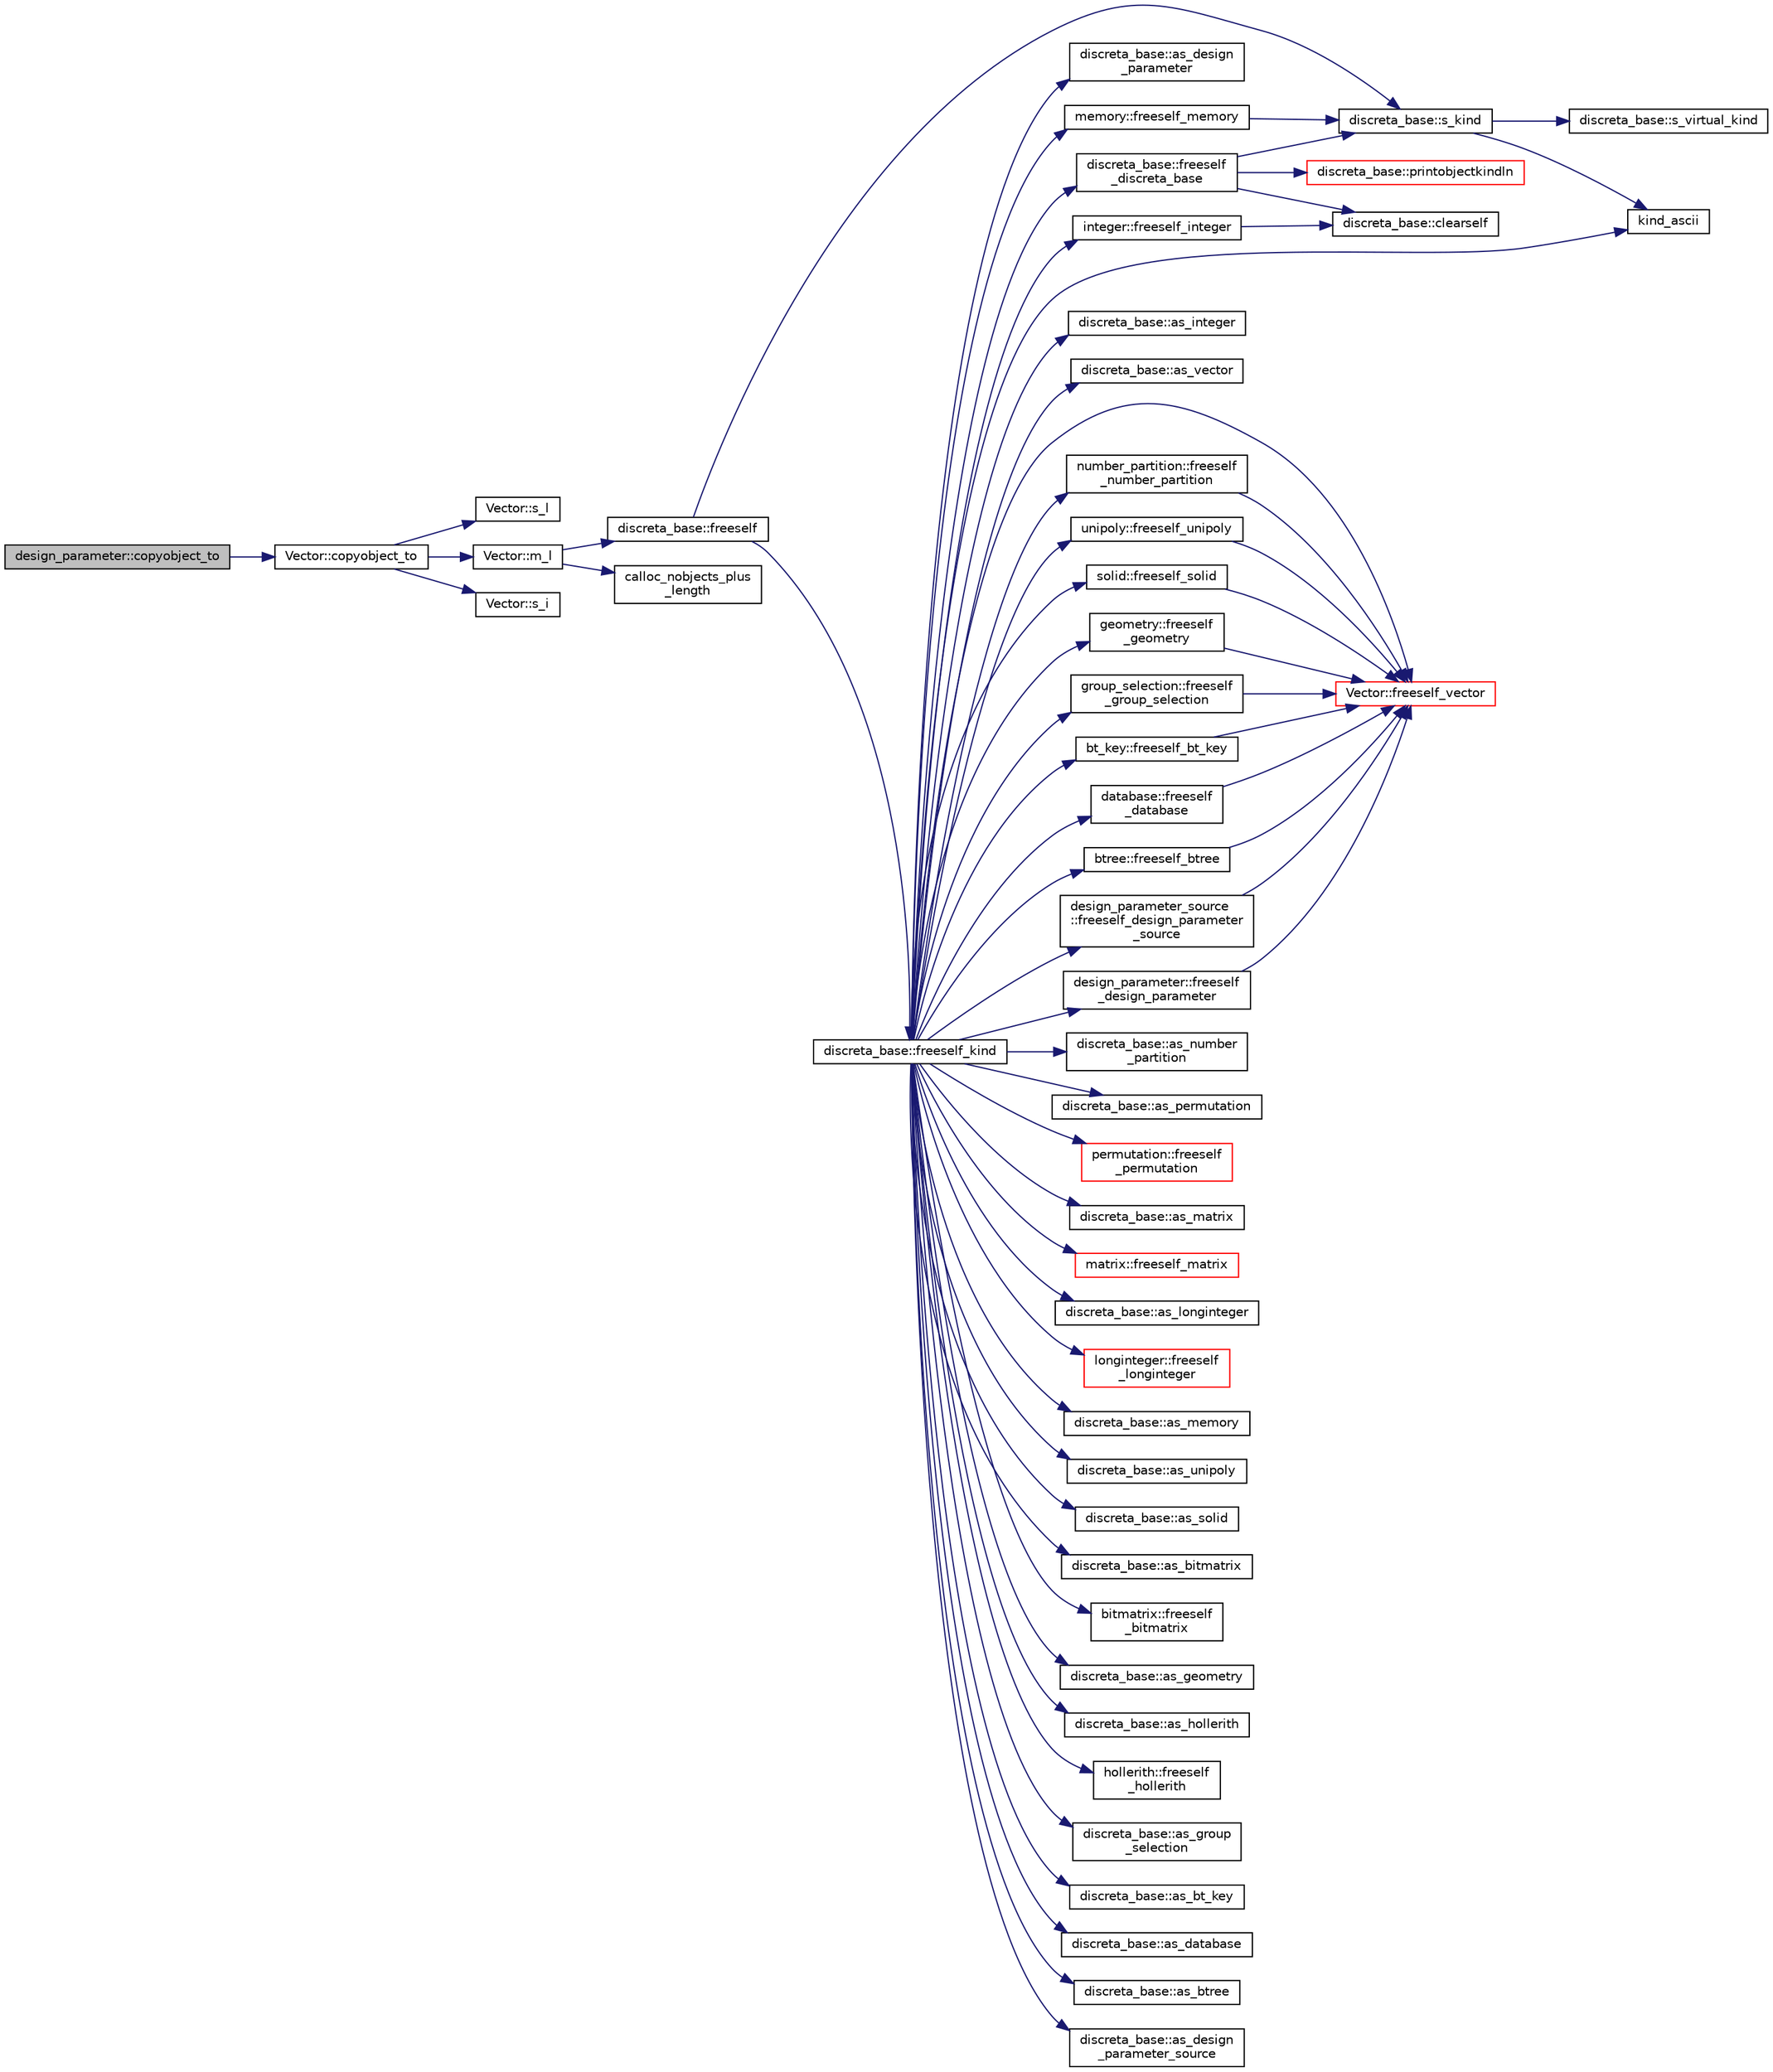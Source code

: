 digraph "design_parameter::copyobject_to"
{
  edge [fontname="Helvetica",fontsize="10",labelfontname="Helvetica",labelfontsize="10"];
  node [fontname="Helvetica",fontsize="10",shape=record];
  rankdir="LR";
  Node366 [label="design_parameter::copyobject_to",height=0.2,width=0.4,color="black", fillcolor="grey75", style="filled", fontcolor="black"];
  Node366 -> Node367 [color="midnightblue",fontsize="10",style="solid",fontname="Helvetica"];
  Node367 [label="Vector::copyobject_to",height=0.2,width=0.4,color="black", fillcolor="white", style="filled",URL="$d5/db2/class_vector.html#af657307f3d344c8cef5d633335a5f484"];
  Node367 -> Node368 [color="midnightblue",fontsize="10",style="solid",fontname="Helvetica"];
  Node368 [label="Vector::s_l",height=0.2,width=0.4,color="black", fillcolor="white", style="filled",URL="$d5/db2/class_vector.html#ad2dc082288f858d22a528832289e0704"];
  Node367 -> Node369 [color="midnightblue",fontsize="10",style="solid",fontname="Helvetica"];
  Node369 [label="Vector::m_l",height=0.2,width=0.4,color="black", fillcolor="white", style="filled",URL="$d5/db2/class_vector.html#a00f5520c2a6b4f5282a1a8bcf8ea74eb"];
  Node369 -> Node370 [color="midnightblue",fontsize="10",style="solid",fontname="Helvetica"];
  Node370 [label="discreta_base::freeself",height=0.2,width=0.4,color="black", fillcolor="white", style="filled",URL="$d7/d71/classdiscreta__base.html#a9a3c9501a562293b5667c11b9174d6e5"];
  Node370 -> Node371 [color="midnightblue",fontsize="10",style="solid",fontname="Helvetica"];
  Node371 [label="discreta_base::freeself_kind",height=0.2,width=0.4,color="black", fillcolor="white", style="filled",URL="$d7/d71/classdiscreta__base.html#a63a23ada2165b3838fab719ed458cec8"];
  Node371 -> Node372 [color="midnightblue",fontsize="10",style="solid",fontname="Helvetica"];
  Node372 [label="discreta_base::freeself\l_discreta_base",height=0.2,width=0.4,color="black", fillcolor="white", style="filled",URL="$d7/d71/classdiscreta__base.html#a8b1ec2cee4566034441e066dc2c027db"];
  Node372 -> Node373 [color="midnightblue",fontsize="10",style="solid",fontname="Helvetica"];
  Node373 [label="discreta_base::s_kind",height=0.2,width=0.4,color="black", fillcolor="white", style="filled",URL="$d7/d71/classdiscreta__base.html#a8a830025c74adbbc3362418a7c2ba157"];
  Node373 -> Node374 [color="midnightblue",fontsize="10",style="solid",fontname="Helvetica"];
  Node374 [label="discreta_base::s_virtual_kind",height=0.2,width=0.4,color="black", fillcolor="white", style="filled",URL="$d7/d71/classdiscreta__base.html#a52778a6d6943a468be083d0785d418fb"];
  Node373 -> Node375 [color="midnightblue",fontsize="10",style="solid",fontname="Helvetica"];
  Node375 [label="kind_ascii",height=0.2,width=0.4,color="black", fillcolor="white", style="filled",URL="$d9/d60/discreta_8h.html#ad0ce825a9f29bc6cec27e1b64cfe27bf"];
  Node372 -> Node376 [color="midnightblue",fontsize="10",style="solid",fontname="Helvetica"];
  Node376 [label="discreta_base::printobjectkindln",height=0.2,width=0.4,color="red", fillcolor="white", style="filled",URL="$d7/d71/classdiscreta__base.html#a677ccc8f392ebedde05e453f8cf59559"];
  Node372 -> Node378 [color="midnightblue",fontsize="10",style="solid",fontname="Helvetica"];
  Node378 [label="discreta_base::clearself",height=0.2,width=0.4,color="black", fillcolor="white", style="filled",URL="$d7/d71/classdiscreta__base.html#acc3985eac311491ab6ea3e409cffd3c4"];
  Node371 -> Node379 [color="midnightblue",fontsize="10",style="solid",fontname="Helvetica"];
  Node379 [label="discreta_base::as_integer",height=0.2,width=0.4,color="black", fillcolor="white", style="filled",URL="$d7/d71/classdiscreta__base.html#a00d7691eaf874fd283d942692fe8dd26"];
  Node371 -> Node380 [color="midnightblue",fontsize="10",style="solid",fontname="Helvetica"];
  Node380 [label="integer::freeself_integer",height=0.2,width=0.4,color="black", fillcolor="white", style="filled",URL="$d0/de5/classinteger.html#a02eb557612c9db1820dd75a77151edc0"];
  Node380 -> Node378 [color="midnightblue",fontsize="10",style="solid",fontname="Helvetica"];
  Node371 -> Node381 [color="midnightblue",fontsize="10",style="solid",fontname="Helvetica"];
  Node381 [label="discreta_base::as_vector",height=0.2,width=0.4,color="black", fillcolor="white", style="filled",URL="$d7/d71/classdiscreta__base.html#a7bdd6cae39c380b128ee9e17e42cf020"];
  Node371 -> Node382 [color="midnightblue",fontsize="10",style="solid",fontname="Helvetica"];
  Node382 [label="Vector::freeself_vector",height=0.2,width=0.4,color="red", fillcolor="white", style="filled",URL="$d5/db2/class_vector.html#ad55c58937ca8fb342247a2c0fb572d20"];
  Node371 -> Node384 [color="midnightblue",fontsize="10",style="solid",fontname="Helvetica"];
  Node384 [label="discreta_base::as_number\l_partition",height=0.2,width=0.4,color="black", fillcolor="white", style="filled",URL="$d7/d71/classdiscreta__base.html#a307aa09de0e925d46697707968ffab00"];
  Node371 -> Node385 [color="midnightblue",fontsize="10",style="solid",fontname="Helvetica"];
  Node385 [label="number_partition::freeself\l_number_partition",height=0.2,width=0.4,color="black", fillcolor="white", style="filled",URL="$df/d50/classnumber__partition.html#aa74111c1c8cd218b654e7b7c1ca42eb5"];
  Node385 -> Node382 [color="midnightblue",fontsize="10",style="solid",fontname="Helvetica"];
  Node371 -> Node386 [color="midnightblue",fontsize="10",style="solid",fontname="Helvetica"];
  Node386 [label="discreta_base::as_permutation",height=0.2,width=0.4,color="black", fillcolor="white", style="filled",URL="$d7/d71/classdiscreta__base.html#aa4e72f36a82984239b12ae831e131098"];
  Node371 -> Node387 [color="midnightblue",fontsize="10",style="solid",fontname="Helvetica"];
  Node387 [label="permutation::freeself\l_permutation",height=0.2,width=0.4,color="red", fillcolor="white", style="filled",URL="$d0/d08/classpermutation.html#a1f86343fa765d71c976d79e5ce372c12"];
  Node371 -> Node388 [color="midnightblue",fontsize="10",style="solid",fontname="Helvetica"];
  Node388 [label="discreta_base::as_matrix",height=0.2,width=0.4,color="black", fillcolor="white", style="filled",URL="$d7/d71/classdiscreta__base.html#ae4d7f56d917a4707b838fbffde6467ff"];
  Node371 -> Node389 [color="midnightblue",fontsize="10",style="solid",fontname="Helvetica"];
  Node389 [label="matrix::freeself_matrix",height=0.2,width=0.4,color="red", fillcolor="white", style="filled",URL="$d1/d8d/classmatrix.html#ab47d61820499f35c15bf82fb6a3b9bd1"];
  Node371 -> Node391 [color="midnightblue",fontsize="10",style="solid",fontname="Helvetica"];
  Node391 [label="discreta_base::as_longinteger",height=0.2,width=0.4,color="black", fillcolor="white", style="filled",URL="$d7/d71/classdiscreta__base.html#a20a094639eb711b10c8694c51937f7cd"];
  Node371 -> Node392 [color="midnightblue",fontsize="10",style="solid",fontname="Helvetica"];
  Node392 [label="longinteger::freeself\l_longinteger",height=0.2,width=0.4,color="red", fillcolor="white", style="filled",URL="$d3/d71/classlonginteger.html#a82006f4b7c6bf897de0387497e16c219"];
  Node371 -> Node394 [color="midnightblue",fontsize="10",style="solid",fontname="Helvetica"];
  Node394 [label="discreta_base::as_memory",height=0.2,width=0.4,color="black", fillcolor="white", style="filled",URL="$d7/d71/classdiscreta__base.html#ad94b2d7dce0cd4fa22db57f6e79c4bd2"];
  Node371 -> Node395 [color="midnightblue",fontsize="10",style="solid",fontname="Helvetica"];
  Node395 [label="memory::freeself_memory",height=0.2,width=0.4,color="black", fillcolor="white", style="filled",URL="$d8/d99/classmemory.html#a19366f9105d79a0e818cc19255d7ef4f"];
  Node395 -> Node373 [color="midnightblue",fontsize="10",style="solid",fontname="Helvetica"];
  Node371 -> Node396 [color="midnightblue",fontsize="10",style="solid",fontname="Helvetica"];
  Node396 [label="discreta_base::as_unipoly",height=0.2,width=0.4,color="black", fillcolor="white", style="filled",URL="$d7/d71/classdiscreta__base.html#ad50d8027f039fe5c2478cddb243adc9d"];
  Node371 -> Node397 [color="midnightblue",fontsize="10",style="solid",fontname="Helvetica"];
  Node397 [label="unipoly::freeself_unipoly",height=0.2,width=0.4,color="black", fillcolor="white", style="filled",URL="$d1/d89/classunipoly.html#aad315db6c6adb555a0c63877aab7d27e"];
  Node397 -> Node382 [color="midnightblue",fontsize="10",style="solid",fontname="Helvetica"];
  Node371 -> Node398 [color="midnightblue",fontsize="10",style="solid",fontname="Helvetica"];
  Node398 [label="discreta_base::as_solid",height=0.2,width=0.4,color="black", fillcolor="white", style="filled",URL="$d7/d71/classdiscreta__base.html#a1fc5f2b85ec97ab0a69dd64903c970a5"];
  Node371 -> Node399 [color="midnightblue",fontsize="10",style="solid",fontname="Helvetica"];
  Node399 [label="solid::freeself_solid",height=0.2,width=0.4,color="black", fillcolor="white", style="filled",URL="$d8/def/classsolid.html#a84c2f0abd7b24b1cf2ccefa9c99567fe"];
  Node399 -> Node382 [color="midnightblue",fontsize="10",style="solid",fontname="Helvetica"];
  Node371 -> Node400 [color="midnightblue",fontsize="10",style="solid",fontname="Helvetica"];
  Node400 [label="discreta_base::as_bitmatrix",height=0.2,width=0.4,color="black", fillcolor="white", style="filled",URL="$d7/d71/classdiscreta__base.html#a071ad54ea8ef6c9d1d15f532e5a76df6"];
  Node371 -> Node401 [color="midnightblue",fontsize="10",style="solid",fontname="Helvetica"];
  Node401 [label="bitmatrix::freeself\l_bitmatrix",height=0.2,width=0.4,color="black", fillcolor="white", style="filled",URL="$de/dc8/classbitmatrix.html#a4b84eed56a244df63819eae6b7ba1eff"];
  Node371 -> Node402 [color="midnightblue",fontsize="10",style="solid",fontname="Helvetica"];
  Node402 [label="discreta_base::as_geometry",height=0.2,width=0.4,color="black", fillcolor="white", style="filled",URL="$d7/d71/classdiscreta__base.html#a38fc7b4cdd830703e9d87354b79bc5c8"];
  Node371 -> Node403 [color="midnightblue",fontsize="10",style="solid",fontname="Helvetica"];
  Node403 [label="geometry::freeself\l_geometry",height=0.2,width=0.4,color="black", fillcolor="white", style="filled",URL="$da/d44/classgeometry.html#a504b1b52d24b4ae00d9fd0b7838b57e6"];
  Node403 -> Node382 [color="midnightblue",fontsize="10",style="solid",fontname="Helvetica"];
  Node371 -> Node404 [color="midnightblue",fontsize="10",style="solid",fontname="Helvetica"];
  Node404 [label="discreta_base::as_hollerith",height=0.2,width=0.4,color="black", fillcolor="white", style="filled",URL="$d7/d71/classdiscreta__base.html#a3e66f82711f314710107e2f29e589690"];
  Node371 -> Node405 [color="midnightblue",fontsize="10",style="solid",fontname="Helvetica"];
  Node405 [label="hollerith::freeself\l_hollerith",height=0.2,width=0.4,color="black", fillcolor="white", style="filled",URL="$d8/d99/classhollerith.html#a240d1b30780c9e09323d0b3ad5e2d1f7"];
  Node371 -> Node406 [color="midnightblue",fontsize="10",style="solid",fontname="Helvetica"];
  Node406 [label="discreta_base::as_group\l_selection",height=0.2,width=0.4,color="black", fillcolor="white", style="filled",URL="$d7/d71/classdiscreta__base.html#aae1bac4883c567718bef9fb610abbdc8"];
  Node371 -> Node407 [color="midnightblue",fontsize="10",style="solid",fontname="Helvetica"];
  Node407 [label="group_selection::freeself\l_group_selection",height=0.2,width=0.4,color="black", fillcolor="white", style="filled",URL="$d6/db0/classgroup__selection.html#a778b1a466858bf7f90516eeba1795798"];
  Node407 -> Node382 [color="midnightblue",fontsize="10",style="solid",fontname="Helvetica"];
  Node371 -> Node408 [color="midnightblue",fontsize="10",style="solid",fontname="Helvetica"];
  Node408 [label="discreta_base::as_bt_key",height=0.2,width=0.4,color="black", fillcolor="white", style="filled",URL="$d7/d71/classdiscreta__base.html#a2734c6e08dca17cf6588bd5064ec1b9f"];
  Node371 -> Node409 [color="midnightblue",fontsize="10",style="solid",fontname="Helvetica"];
  Node409 [label="bt_key::freeself_bt_key",height=0.2,width=0.4,color="black", fillcolor="white", style="filled",URL="$d1/de5/classbt__key.html#aad1f5a9b943d3ae072f1d09a9bb126c6"];
  Node409 -> Node382 [color="midnightblue",fontsize="10",style="solid",fontname="Helvetica"];
  Node371 -> Node410 [color="midnightblue",fontsize="10",style="solid",fontname="Helvetica"];
  Node410 [label="discreta_base::as_database",height=0.2,width=0.4,color="black", fillcolor="white", style="filled",URL="$d7/d71/classdiscreta__base.html#ab055d39d58210a2b03ba3d33703b09a9"];
  Node371 -> Node411 [color="midnightblue",fontsize="10",style="solid",fontname="Helvetica"];
  Node411 [label="database::freeself\l_database",height=0.2,width=0.4,color="black", fillcolor="white", style="filled",URL="$db/d72/classdatabase.html#a4dc263211f9b364e4fa733c8cf53e066"];
  Node411 -> Node382 [color="midnightblue",fontsize="10",style="solid",fontname="Helvetica"];
  Node371 -> Node412 [color="midnightblue",fontsize="10",style="solid",fontname="Helvetica"];
  Node412 [label="discreta_base::as_btree",height=0.2,width=0.4,color="black", fillcolor="white", style="filled",URL="$d7/d71/classdiscreta__base.html#a78e76674cef2ec113c17989c11288778"];
  Node371 -> Node413 [color="midnightblue",fontsize="10",style="solid",fontname="Helvetica"];
  Node413 [label="btree::freeself_btree",height=0.2,width=0.4,color="black", fillcolor="white", style="filled",URL="$dd/db0/classbtree.html#af866a69c5f887781efdcd491d71f2c28"];
  Node413 -> Node382 [color="midnightblue",fontsize="10",style="solid",fontname="Helvetica"];
  Node371 -> Node414 [color="midnightblue",fontsize="10",style="solid",fontname="Helvetica"];
  Node414 [label="discreta_base::as_design\l_parameter_source",height=0.2,width=0.4,color="black", fillcolor="white", style="filled",URL="$d7/d71/classdiscreta__base.html#a59cbf837c6582ded5bc586265d13d81a"];
  Node371 -> Node415 [color="midnightblue",fontsize="10",style="solid",fontname="Helvetica"];
  Node415 [label="design_parameter_source\l::freeself_design_parameter\l_source",height=0.2,width=0.4,color="black", fillcolor="white", style="filled",URL="$df/d4b/classdesign__parameter__source.html#a61e751fbde5330ede70525d4953bbc79"];
  Node415 -> Node382 [color="midnightblue",fontsize="10",style="solid",fontname="Helvetica"];
  Node371 -> Node416 [color="midnightblue",fontsize="10",style="solid",fontname="Helvetica"];
  Node416 [label="discreta_base::as_design\l_parameter",height=0.2,width=0.4,color="black", fillcolor="white", style="filled",URL="$d7/d71/classdiscreta__base.html#aab24ff38ea1c5471ab3de42e014d0f2a"];
  Node371 -> Node417 [color="midnightblue",fontsize="10",style="solid",fontname="Helvetica"];
  Node417 [label="design_parameter::freeself\l_design_parameter",height=0.2,width=0.4,color="black", fillcolor="white", style="filled",URL="$da/d94/classdesign__parameter.html#a0e7274960527530080b673a9d9e53fed"];
  Node417 -> Node382 [color="midnightblue",fontsize="10",style="solid",fontname="Helvetica"];
  Node371 -> Node375 [color="midnightblue",fontsize="10",style="solid",fontname="Helvetica"];
  Node370 -> Node373 [color="midnightblue",fontsize="10",style="solid",fontname="Helvetica"];
  Node369 -> Node418 [color="midnightblue",fontsize="10",style="solid",fontname="Helvetica"];
  Node418 [label="calloc_nobjects_plus\l_length",height=0.2,width=0.4,color="black", fillcolor="white", style="filled",URL="$d9/d60/discreta_8h.html#a71599d54c8c17dfa065a363f5cdd0aa4"];
  Node367 -> Node419 [color="midnightblue",fontsize="10",style="solid",fontname="Helvetica"];
  Node419 [label="Vector::s_i",height=0.2,width=0.4,color="black", fillcolor="white", style="filled",URL="$d5/db2/class_vector.html#a1c4fe1752523df8119f70dd550244871"];
}
